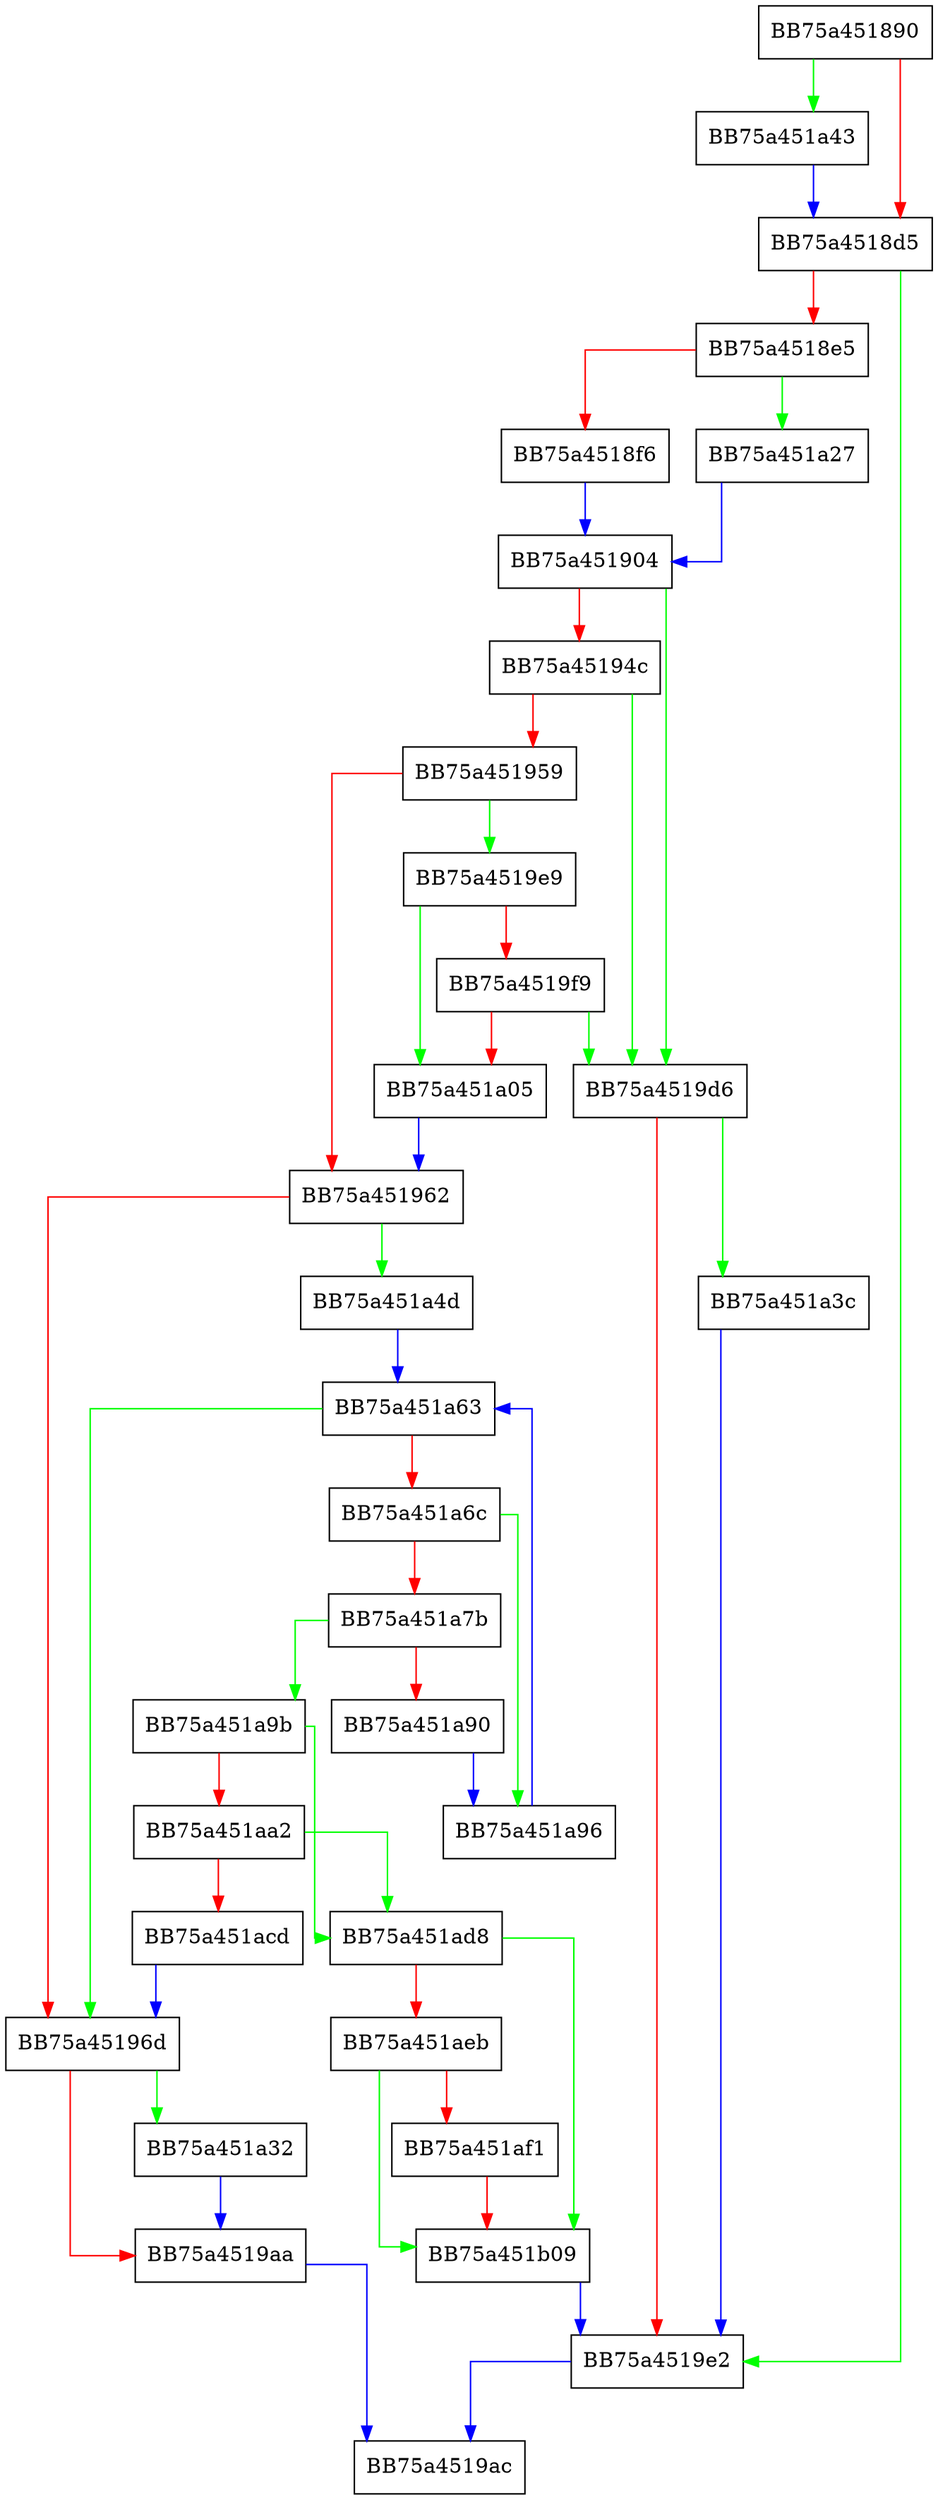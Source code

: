 digraph AppendXpath {
  node [shape="box"];
  graph [splines=ortho];
  BB75a451890 -> BB75a451a43 [color="green"];
  BB75a451890 -> BB75a4518d5 [color="red"];
  BB75a4518d5 -> BB75a4519e2 [color="green"];
  BB75a4518d5 -> BB75a4518e5 [color="red"];
  BB75a4518e5 -> BB75a451a27 [color="green"];
  BB75a4518e5 -> BB75a4518f6 [color="red"];
  BB75a4518f6 -> BB75a451904 [color="blue"];
  BB75a451904 -> BB75a4519d6 [color="green"];
  BB75a451904 -> BB75a45194c [color="red"];
  BB75a45194c -> BB75a4519d6 [color="green"];
  BB75a45194c -> BB75a451959 [color="red"];
  BB75a451959 -> BB75a4519e9 [color="green"];
  BB75a451959 -> BB75a451962 [color="red"];
  BB75a451962 -> BB75a451a4d [color="green"];
  BB75a451962 -> BB75a45196d [color="red"];
  BB75a45196d -> BB75a451a32 [color="green"];
  BB75a45196d -> BB75a4519aa [color="red"];
  BB75a4519aa -> BB75a4519ac [color="blue"];
  BB75a4519d6 -> BB75a451a3c [color="green"];
  BB75a4519d6 -> BB75a4519e2 [color="red"];
  BB75a4519e2 -> BB75a4519ac [color="blue"];
  BB75a4519e9 -> BB75a451a05 [color="green"];
  BB75a4519e9 -> BB75a4519f9 [color="red"];
  BB75a4519f9 -> BB75a4519d6 [color="green"];
  BB75a4519f9 -> BB75a451a05 [color="red"];
  BB75a451a05 -> BB75a451962 [color="blue"];
  BB75a451a27 -> BB75a451904 [color="blue"];
  BB75a451a32 -> BB75a4519aa [color="blue"];
  BB75a451a3c -> BB75a4519e2 [color="blue"];
  BB75a451a43 -> BB75a4518d5 [color="blue"];
  BB75a451a4d -> BB75a451a63 [color="blue"];
  BB75a451a63 -> BB75a45196d [color="green"];
  BB75a451a63 -> BB75a451a6c [color="red"];
  BB75a451a6c -> BB75a451a96 [color="green"];
  BB75a451a6c -> BB75a451a7b [color="red"];
  BB75a451a7b -> BB75a451a9b [color="green"];
  BB75a451a7b -> BB75a451a90 [color="red"];
  BB75a451a90 -> BB75a451a96 [color="blue"];
  BB75a451a96 -> BB75a451a63 [color="blue"];
  BB75a451a9b -> BB75a451ad8 [color="green"];
  BB75a451a9b -> BB75a451aa2 [color="red"];
  BB75a451aa2 -> BB75a451ad8 [color="green"];
  BB75a451aa2 -> BB75a451acd [color="red"];
  BB75a451acd -> BB75a45196d [color="blue"];
  BB75a451ad8 -> BB75a451b09 [color="green"];
  BB75a451ad8 -> BB75a451aeb [color="red"];
  BB75a451aeb -> BB75a451b09 [color="green"];
  BB75a451aeb -> BB75a451af1 [color="red"];
  BB75a451af1 -> BB75a451b09 [color="red"];
  BB75a451b09 -> BB75a4519e2 [color="blue"];
}